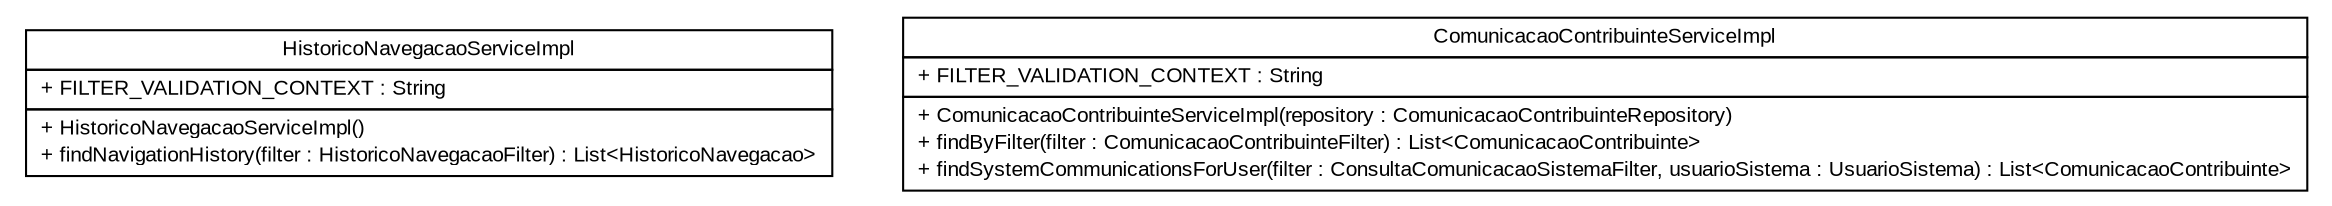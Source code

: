 #!/usr/local/bin/dot
#
# Class diagram 
# Generated by UMLGraph version R5_6 (http://www.umlgraph.org/)
#

digraph G {
	edge [fontname="arial",fontsize=10,labelfontname="arial",labelfontsize=10];
	node [fontname="arial",fontsize=10,shape=plaintext];
	nodesep=0.25;
	ranksep=0.5;
	// br.gov.to.sefaz.seg.business.consulta.service.impl.HistoricoNavegacaoServiceImpl
	c3283 [label=<<table title="br.gov.to.sefaz.seg.business.consulta.service.impl.HistoricoNavegacaoServiceImpl" border="0" cellborder="1" cellspacing="0" cellpadding="2" port="p" href="./HistoricoNavegacaoServiceImpl.html">
		<tr><td><table border="0" cellspacing="0" cellpadding="1">
<tr><td align="center" balign="center"> HistoricoNavegacaoServiceImpl </td></tr>
		</table></td></tr>
		<tr><td><table border="0" cellspacing="0" cellpadding="1">
<tr><td align="left" balign="left"> + FILTER_VALIDATION_CONTEXT : String </td></tr>
		</table></td></tr>
		<tr><td><table border="0" cellspacing="0" cellpadding="1">
<tr><td align="left" balign="left"> + HistoricoNavegacaoServiceImpl() </td></tr>
<tr><td align="left" balign="left"> + findNavigationHistory(filter : HistoricoNavegacaoFilter) : List&lt;HistoricoNavegacao&gt; </td></tr>
		</table></td></tr>
		</table>>, URL="./HistoricoNavegacaoServiceImpl.html", fontname="arial", fontcolor="black", fontsize=10.0];
	// br.gov.to.sefaz.seg.business.consulta.service.impl.ComunicacaoContribuinteServiceImpl
	c3284 [label=<<table title="br.gov.to.sefaz.seg.business.consulta.service.impl.ComunicacaoContribuinteServiceImpl" border="0" cellborder="1" cellspacing="0" cellpadding="2" port="p" href="./ComunicacaoContribuinteServiceImpl.html">
		<tr><td><table border="0" cellspacing="0" cellpadding="1">
<tr><td align="center" balign="center"> ComunicacaoContribuinteServiceImpl </td></tr>
		</table></td></tr>
		<tr><td><table border="0" cellspacing="0" cellpadding="1">
<tr><td align="left" balign="left"> + FILTER_VALIDATION_CONTEXT : String </td></tr>
		</table></td></tr>
		<tr><td><table border="0" cellspacing="0" cellpadding="1">
<tr><td align="left" balign="left"> + ComunicacaoContribuinteServiceImpl(repository : ComunicacaoContribuinteRepository) </td></tr>
<tr><td align="left" balign="left"> + findByFilter(filter : ComunicacaoContribuinteFilter) : List&lt;ComunicacaoContribuinte&gt; </td></tr>
<tr><td align="left" balign="left"> + findSystemCommunicationsForUser(filter : ConsultaComunicacaoSistemaFilter, usuarioSistema : UsuarioSistema) : List&lt;ComunicacaoContribuinte&gt; </td></tr>
		</table></td></tr>
		</table>>, URL="./ComunicacaoContribuinteServiceImpl.html", fontname="arial", fontcolor="black", fontsize=10.0];
}

